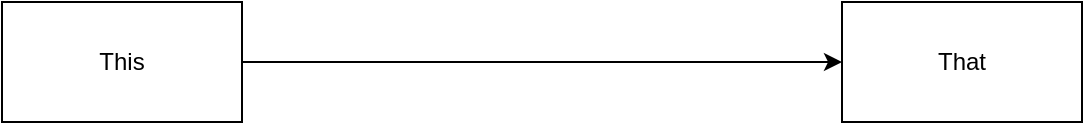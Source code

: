 <mxfile type="github" version="12.9.10">
  <diagram id="dxxjljuM5NoMf0PUY4K2" name="Page-1">
    <mxGraphModel grid="1" dx="1422" dy="792" gridSize="10" guides="1" tooltips="1" connect="1" arrows="1" fold="1" page="1" pageScale="1" pageWidth="827" pageHeight="1169" math="0" shadow="0">
      <root>
        <mxCell id="0" />
        <mxCell id="1" parent="0" />
        <mxCell id="BQwPOW_z-aIO_5TYj0Qk-1" value="This" parent="1" style="rounded=0;whiteSpace=wrap;html=1;" vertex="1">
          <mxGeometry as="geometry" x="100" y="90" width="120" height="60" />
        </mxCell>
        <mxCell id="BQwPOW_z-aIO_5TYj0Qk-2" value="" parent="1" style="endArrow=classic;html=1;exitX=1;exitY=0.5;exitDx=0;exitDy=0;entryX=0;entryY=0.5;entryDx=0;entryDy=0;" edge="1" source="BQwPOW_z-aIO_5TYj0Qk-1" target="BQwPOW_z-aIO_5TYj0Qk-3">
          <mxGeometry as="geometry" width="50" height="50" relative="1">
            <mxPoint as="sourcePoint" x="390" y="430" />
            <mxPoint as="targetPoint" x="520" y="120" />
            <Array as="points" />
          </mxGeometry>
        </mxCell>
        <mxCell id="BQwPOW_z-aIO_5TYj0Qk-3" value="That" parent="1" style="rounded=0;whiteSpace=wrap;html=1;" vertex="1">
          <mxGeometry as="geometry" x="520" y="90" width="120" height="60" />
        </mxCell>
      </root>
    </mxGraphModel>
  </diagram>
</mxfile>
